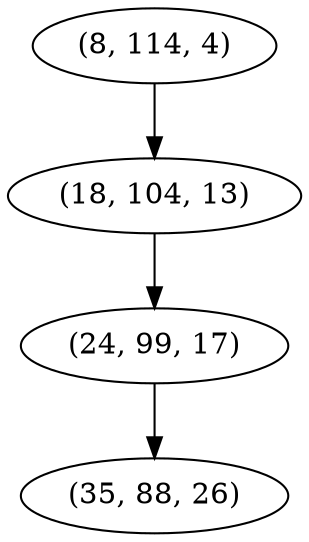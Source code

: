 digraph tree {
    "(8, 114, 4)";
    "(18, 104, 13)";
    "(24, 99, 17)";
    "(35, 88, 26)";
    "(8, 114, 4)" -> "(18, 104, 13)";
    "(18, 104, 13)" -> "(24, 99, 17)";
    "(24, 99, 17)" -> "(35, 88, 26)";
}
